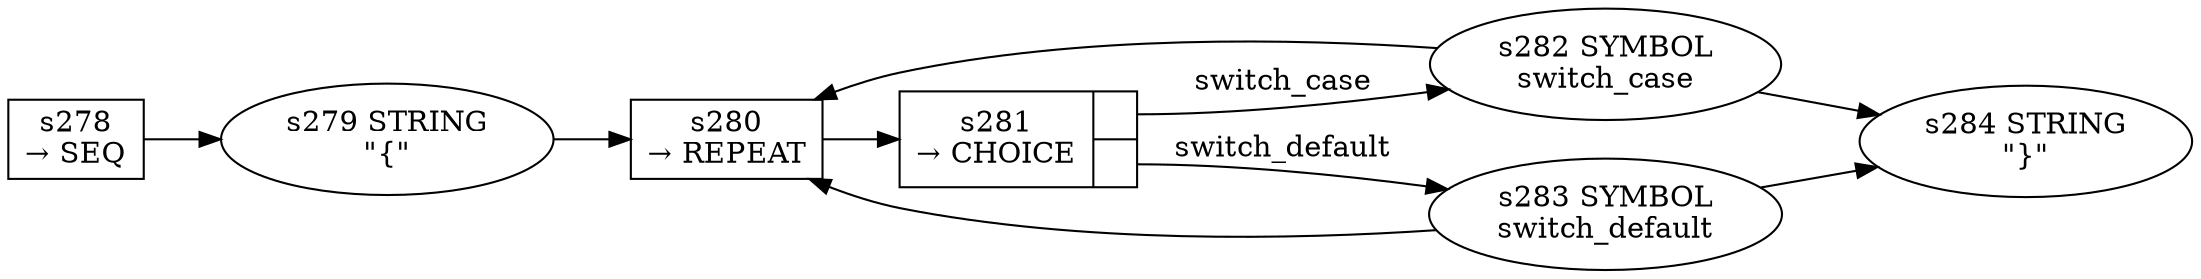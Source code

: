
  digraph switch_body {
  
    rankdir=LR;
  
    s278 [label="s278\n&rarr; SEQ", shape=record, fixedsize=false, peripheries=1];
  s279 [label="s279 STRING\n\"{\""];
  s278 -> s279 [];
  s280 [label="s280\n&rarr; REPEAT", shape=record, fixedsize=false, peripheries=1];
  s281 [label="{s281\n&rarr; CHOICE|{<p0>|<p1>}}", shape=record, fixedsize=false, peripheries=1];
  s282 [label="s282 SYMBOL\nswitch_case" href="javascript-grammar.json.switch_case.dot.svg"];
  s281:p0 -> s282 [label="switch_case"];
  s283 [label="s283 SYMBOL\nswitch_default" href="javascript-grammar.json.switch_default.dot.svg"];
  s281:p1 -> s283 [label="switch_default"];
  s280 -> s281 [];
  s282 -> s280 [];
  s283 -> s280 [];
  s279 -> s280 [];
  s284 [label="s284 STRING\n\"}\""];
  s282 -> s284 [];
  s283 -> s284 [];
  
  }
  